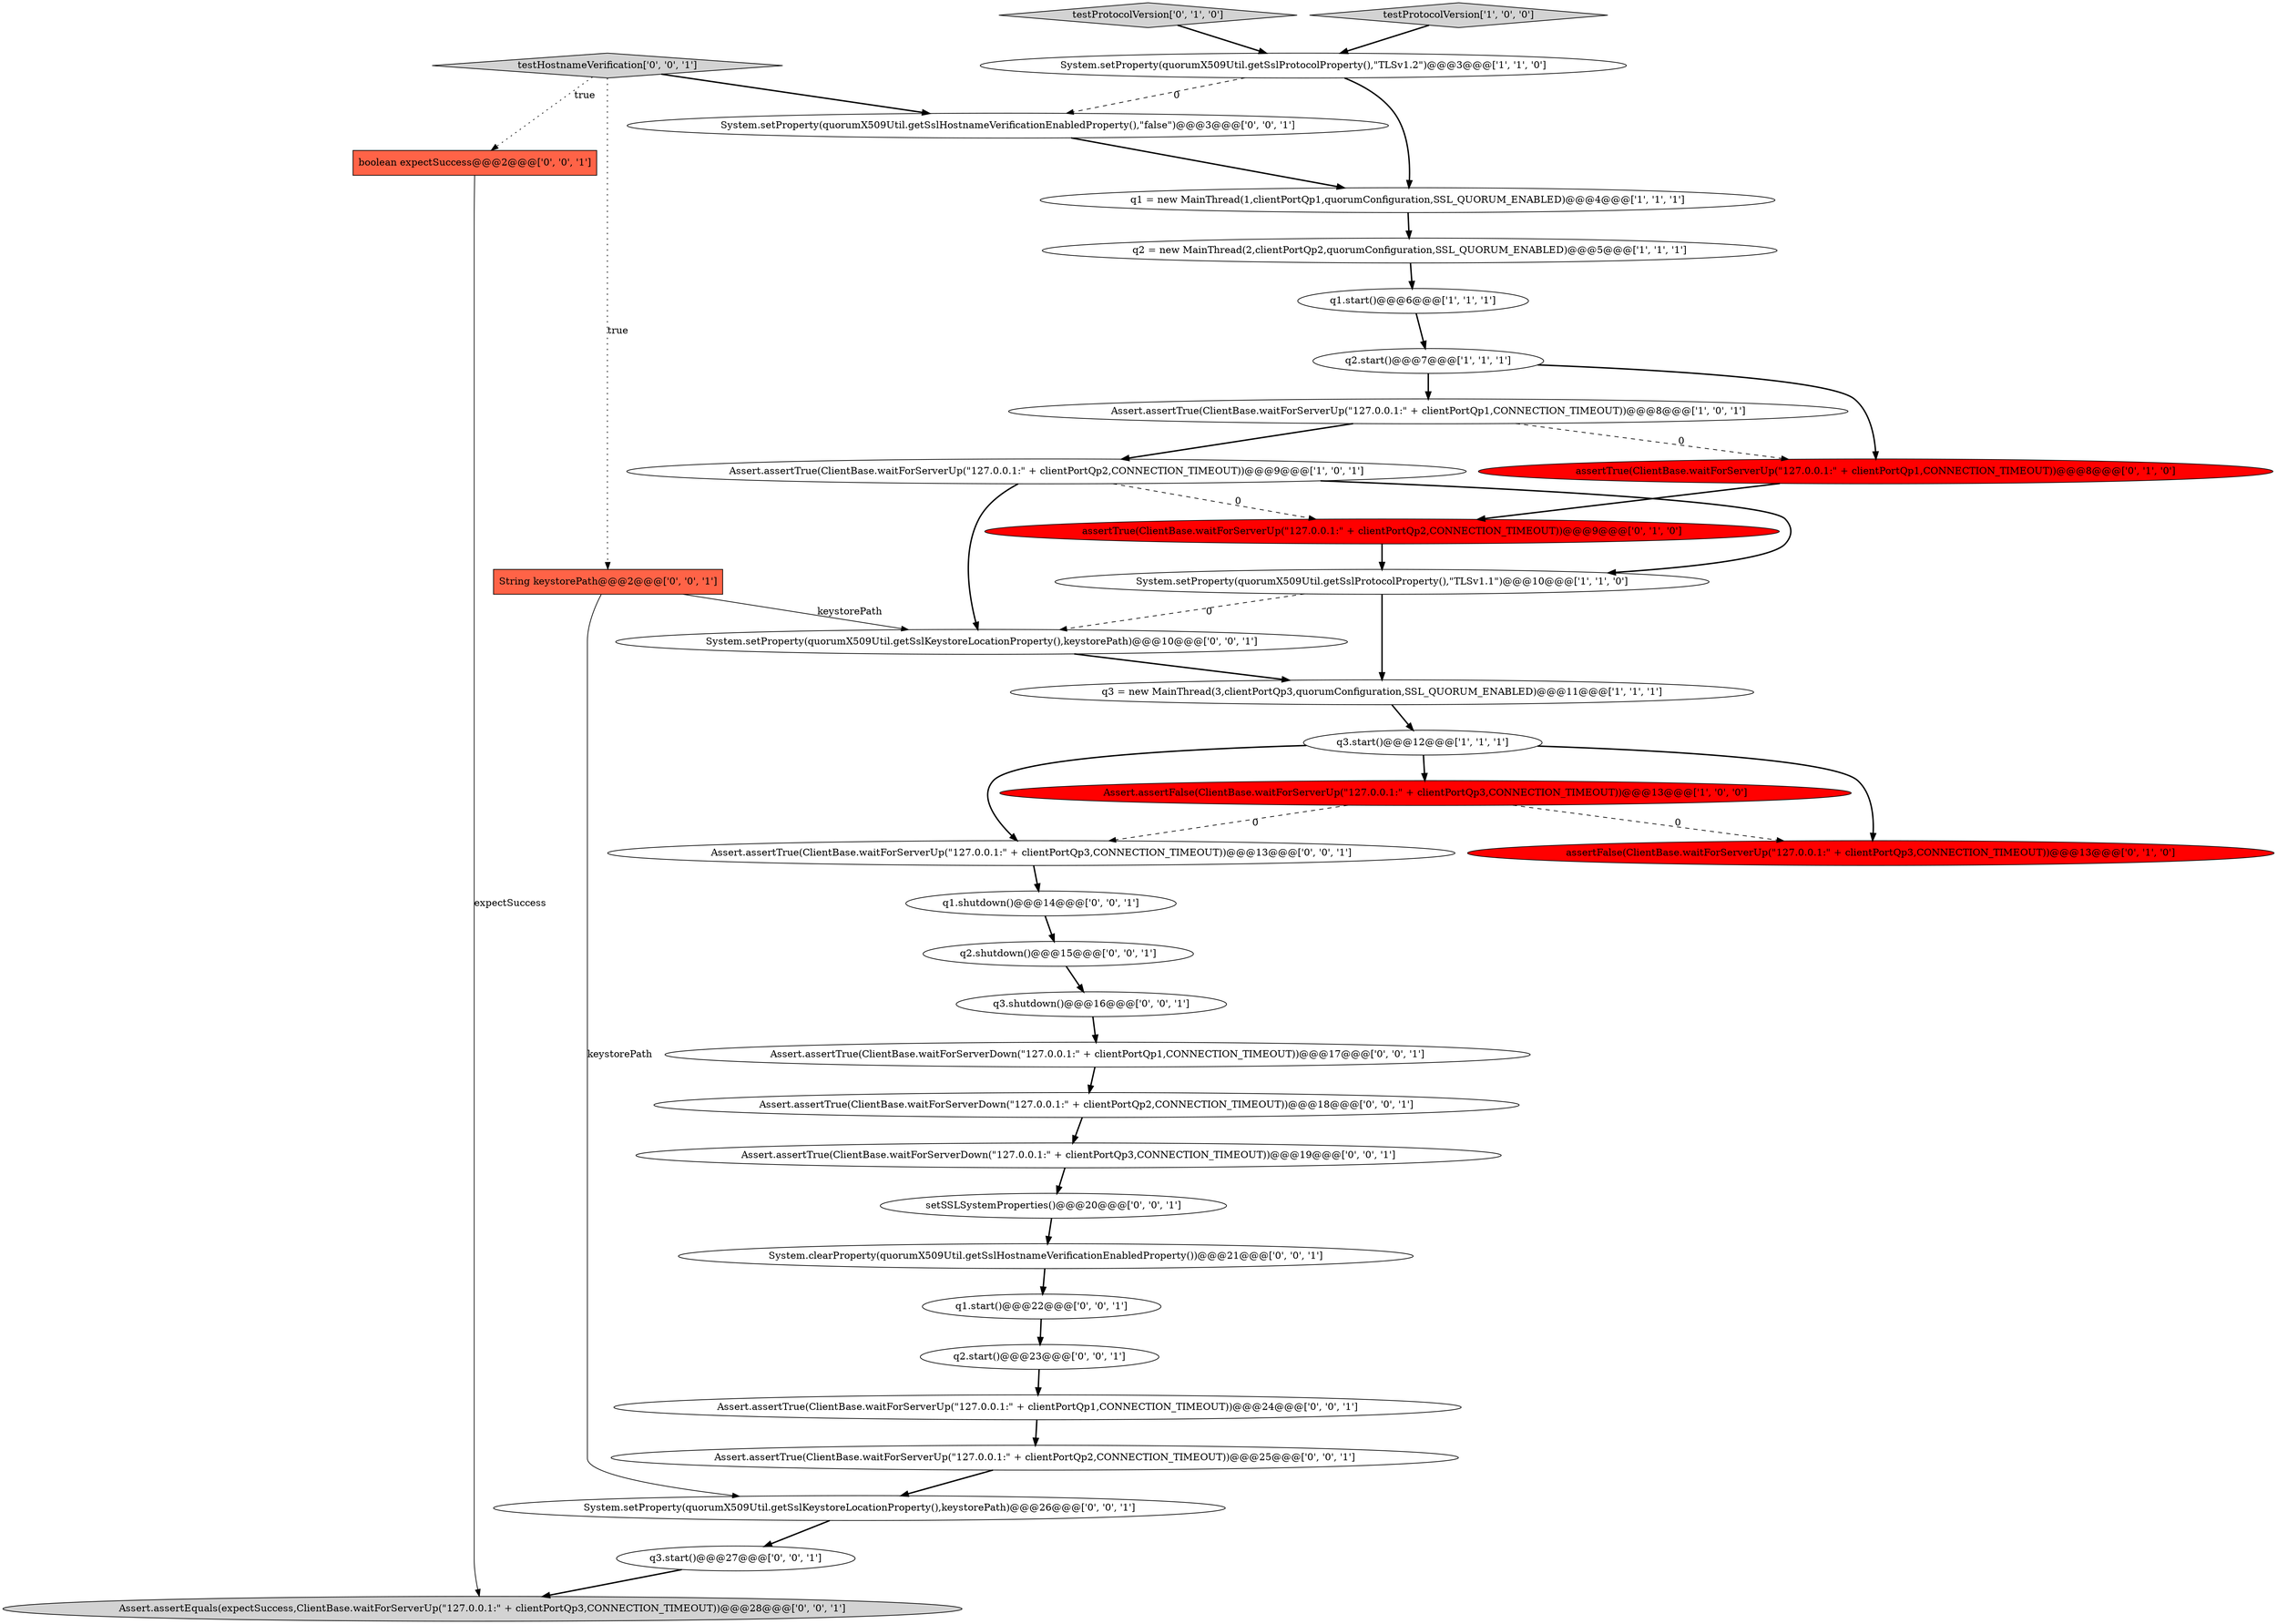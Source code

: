 digraph {
32 [style = filled, label = "Assert.assertTrue(ClientBase.waitForServerDown(\"127.0.0.1:\" + clientPortQp1,CONNECTION_TIMEOUT))@@@17@@@['0', '0', '1']", fillcolor = white, shape = ellipse image = "AAA0AAABBB3BBB"];
28 [style = filled, label = "q2.shutdown()@@@15@@@['0', '0', '1']", fillcolor = white, shape = ellipse image = "AAA0AAABBB3BBB"];
34 [style = filled, label = "setSSLSystemProperties()@@@20@@@['0', '0', '1']", fillcolor = white, shape = ellipse image = "AAA0AAABBB3BBB"];
16 [style = filled, label = "System.setProperty(quorumX509Util.getSslKeystoreLocationProperty(),keystorePath)@@@26@@@['0', '0', '1']", fillcolor = white, shape = ellipse image = "AAA0AAABBB3BBB"];
4 [style = filled, label = "q3 = new MainThread(3,clientPortQp3,quorumConfiguration,SSL_QUORUM_ENABLED)@@@11@@@['1', '1', '1']", fillcolor = white, shape = ellipse image = "AAA0AAABBB1BBB"];
30 [style = filled, label = "System.clearProperty(quorumX509Util.getSslHostnameVerificationEnabledProperty())@@@21@@@['0', '0', '1']", fillcolor = white, shape = ellipse image = "AAA0AAABBB3BBB"];
33 [style = filled, label = "System.setProperty(quorumX509Util.getSslKeystoreLocationProperty(),keystorePath)@@@10@@@['0', '0', '1']", fillcolor = white, shape = ellipse image = "AAA0AAABBB3BBB"];
31 [style = filled, label = "boolean expectSuccess@@@2@@@['0', '0', '1']", fillcolor = tomato, shape = box image = "AAA0AAABBB3BBB"];
24 [style = filled, label = "q1.start()@@@22@@@['0', '0', '1']", fillcolor = white, shape = ellipse image = "AAA0AAABBB3BBB"];
14 [style = filled, label = "assertTrue(ClientBase.waitForServerUp(\"127.0.0.1:\" + clientPortQp2,CONNECTION_TIMEOUT))@@@9@@@['0', '1', '0']", fillcolor = red, shape = ellipse image = "AAA1AAABBB2BBB"];
12 [style = filled, label = "assertTrue(ClientBase.waitForServerUp(\"127.0.0.1:\" + clientPortQp1,CONNECTION_TIMEOUT))@@@8@@@['0', '1', '0']", fillcolor = red, shape = ellipse image = "AAA1AAABBB2BBB"];
3 [style = filled, label = "q1 = new MainThread(1,clientPortQp1,quorumConfiguration,SSL_QUORUM_ENABLED)@@@4@@@['1', '1', '1']", fillcolor = white, shape = ellipse image = "AAA0AAABBB1BBB"];
1 [style = filled, label = "q2.start()@@@7@@@['1', '1', '1']", fillcolor = white, shape = ellipse image = "AAA0AAABBB1BBB"];
25 [style = filled, label = "testHostnameVerification['0', '0', '1']", fillcolor = lightgray, shape = diamond image = "AAA0AAABBB3BBB"];
26 [style = filled, label = "Assert.assertTrue(ClientBase.waitForServerUp(\"127.0.0.1:\" + clientPortQp1,CONNECTION_TIMEOUT))@@@24@@@['0', '0', '1']", fillcolor = white, shape = ellipse image = "AAA0AAABBB3BBB"];
13 [style = filled, label = "testProtocolVersion['0', '1', '0']", fillcolor = lightgray, shape = diamond image = "AAA0AAABBB2BBB"];
15 [style = filled, label = "assertFalse(ClientBase.waitForServerUp(\"127.0.0.1:\" + clientPortQp3,CONNECTION_TIMEOUT))@@@13@@@['0', '1', '0']", fillcolor = red, shape = ellipse image = "AAA1AAABBB2BBB"];
11 [style = filled, label = "testProtocolVersion['1', '0', '0']", fillcolor = lightgray, shape = diamond image = "AAA0AAABBB1BBB"];
8 [style = filled, label = "q1.start()@@@6@@@['1', '1', '1']", fillcolor = white, shape = ellipse image = "AAA0AAABBB1BBB"];
7 [style = filled, label = "System.setProperty(quorumX509Util.getSslProtocolProperty(),\"TLSv1.2\")@@@3@@@['1', '1', '0']", fillcolor = white, shape = ellipse image = "AAA0AAABBB1BBB"];
10 [style = filled, label = "Assert.assertFalse(ClientBase.waitForServerUp(\"127.0.0.1:\" + clientPortQp3,CONNECTION_TIMEOUT))@@@13@@@['1', '0', '0']", fillcolor = red, shape = ellipse image = "AAA1AAABBB1BBB"];
17 [style = filled, label = "Assert.assertTrue(ClientBase.waitForServerDown(\"127.0.0.1:\" + clientPortQp2,CONNECTION_TIMEOUT))@@@18@@@['0', '0', '1']", fillcolor = white, shape = ellipse image = "AAA0AAABBB3BBB"];
29 [style = filled, label = "q3.shutdown()@@@16@@@['0', '0', '1']", fillcolor = white, shape = ellipse image = "AAA0AAABBB3BBB"];
27 [style = filled, label = "Assert.assertTrue(ClientBase.waitForServerUp(\"127.0.0.1:\" + clientPortQp2,CONNECTION_TIMEOUT))@@@25@@@['0', '0', '1']", fillcolor = white, shape = ellipse image = "AAA0AAABBB3BBB"];
36 [style = filled, label = "q2.start()@@@23@@@['0', '0', '1']", fillcolor = white, shape = ellipse image = "AAA0AAABBB3BBB"];
23 [style = filled, label = "Assert.assertTrue(ClientBase.waitForServerUp(\"127.0.0.1:\" + clientPortQp3,CONNECTION_TIMEOUT))@@@13@@@['0', '0', '1']", fillcolor = white, shape = ellipse image = "AAA0AAABBB3BBB"];
9 [style = filled, label = "Assert.assertTrue(ClientBase.waitForServerUp(\"127.0.0.1:\" + clientPortQp1,CONNECTION_TIMEOUT))@@@8@@@['1', '0', '1']", fillcolor = white, shape = ellipse image = "AAA0AAABBB1BBB"];
18 [style = filled, label = "String keystorePath@@@2@@@['0', '0', '1']", fillcolor = tomato, shape = box image = "AAA0AAABBB3BBB"];
20 [style = filled, label = "Assert.assertEquals(expectSuccess,ClientBase.waitForServerUp(\"127.0.0.1:\" + clientPortQp3,CONNECTION_TIMEOUT))@@@28@@@['0', '0', '1']", fillcolor = lightgray, shape = ellipse image = "AAA0AAABBB3BBB"];
6 [style = filled, label = "q2 = new MainThread(2,clientPortQp2,quorumConfiguration,SSL_QUORUM_ENABLED)@@@5@@@['1', '1', '1']", fillcolor = white, shape = ellipse image = "AAA0AAABBB1BBB"];
22 [style = filled, label = "System.setProperty(quorumX509Util.getSslHostnameVerificationEnabledProperty(),\"false\")@@@3@@@['0', '0', '1']", fillcolor = white, shape = ellipse image = "AAA0AAABBB3BBB"];
35 [style = filled, label = "q3.start()@@@27@@@['0', '0', '1']", fillcolor = white, shape = ellipse image = "AAA0AAABBB3BBB"];
19 [style = filled, label = "q1.shutdown()@@@14@@@['0', '0', '1']", fillcolor = white, shape = ellipse image = "AAA0AAABBB3BBB"];
5 [style = filled, label = "System.setProperty(quorumX509Util.getSslProtocolProperty(),\"TLSv1.1\")@@@10@@@['1', '1', '0']", fillcolor = white, shape = ellipse image = "AAA0AAABBB1BBB"];
2 [style = filled, label = "q3.start()@@@12@@@['1', '1', '1']", fillcolor = white, shape = ellipse image = "AAA0AAABBB1BBB"];
21 [style = filled, label = "Assert.assertTrue(ClientBase.waitForServerDown(\"127.0.0.1:\" + clientPortQp3,CONNECTION_TIMEOUT))@@@19@@@['0', '0', '1']", fillcolor = white, shape = ellipse image = "AAA0AAABBB3BBB"];
0 [style = filled, label = "Assert.assertTrue(ClientBase.waitForServerUp(\"127.0.0.1:\" + clientPortQp2,CONNECTION_TIMEOUT))@@@9@@@['1', '0', '1']", fillcolor = white, shape = ellipse image = "AAA0AAABBB1BBB"];
10->15 [style = dashed, label="0"];
28->29 [style = bold, label=""];
30->24 [style = bold, label=""];
9->0 [style = bold, label=""];
25->22 [style = bold, label=""];
35->20 [style = bold, label=""];
25->31 [style = dotted, label="true"];
31->20 [style = solid, label="expectSuccess"];
33->4 [style = bold, label=""];
21->34 [style = bold, label=""];
3->6 [style = bold, label=""];
4->2 [style = bold, label=""];
36->26 [style = bold, label=""];
27->16 [style = bold, label=""];
2->10 [style = bold, label=""];
34->30 [style = bold, label=""];
7->3 [style = bold, label=""];
1->9 [style = bold, label=""];
25->18 [style = dotted, label="true"];
22->3 [style = bold, label=""];
8->1 [style = bold, label=""];
2->23 [style = bold, label=""];
24->36 [style = bold, label=""];
26->27 [style = bold, label=""];
0->14 [style = dashed, label="0"];
0->33 [style = bold, label=""];
18->33 [style = solid, label="keystorePath"];
13->7 [style = bold, label=""];
29->32 [style = bold, label=""];
23->19 [style = bold, label=""];
5->4 [style = bold, label=""];
2->15 [style = bold, label=""];
6->8 [style = bold, label=""];
12->14 [style = bold, label=""];
5->33 [style = dashed, label="0"];
1->12 [style = bold, label=""];
18->16 [style = solid, label="keystorePath"];
9->12 [style = dashed, label="0"];
19->28 [style = bold, label=""];
16->35 [style = bold, label=""];
17->21 [style = bold, label=""];
32->17 [style = bold, label=""];
7->22 [style = dashed, label="0"];
10->23 [style = dashed, label="0"];
11->7 [style = bold, label=""];
0->5 [style = bold, label=""];
14->5 [style = bold, label=""];
}
